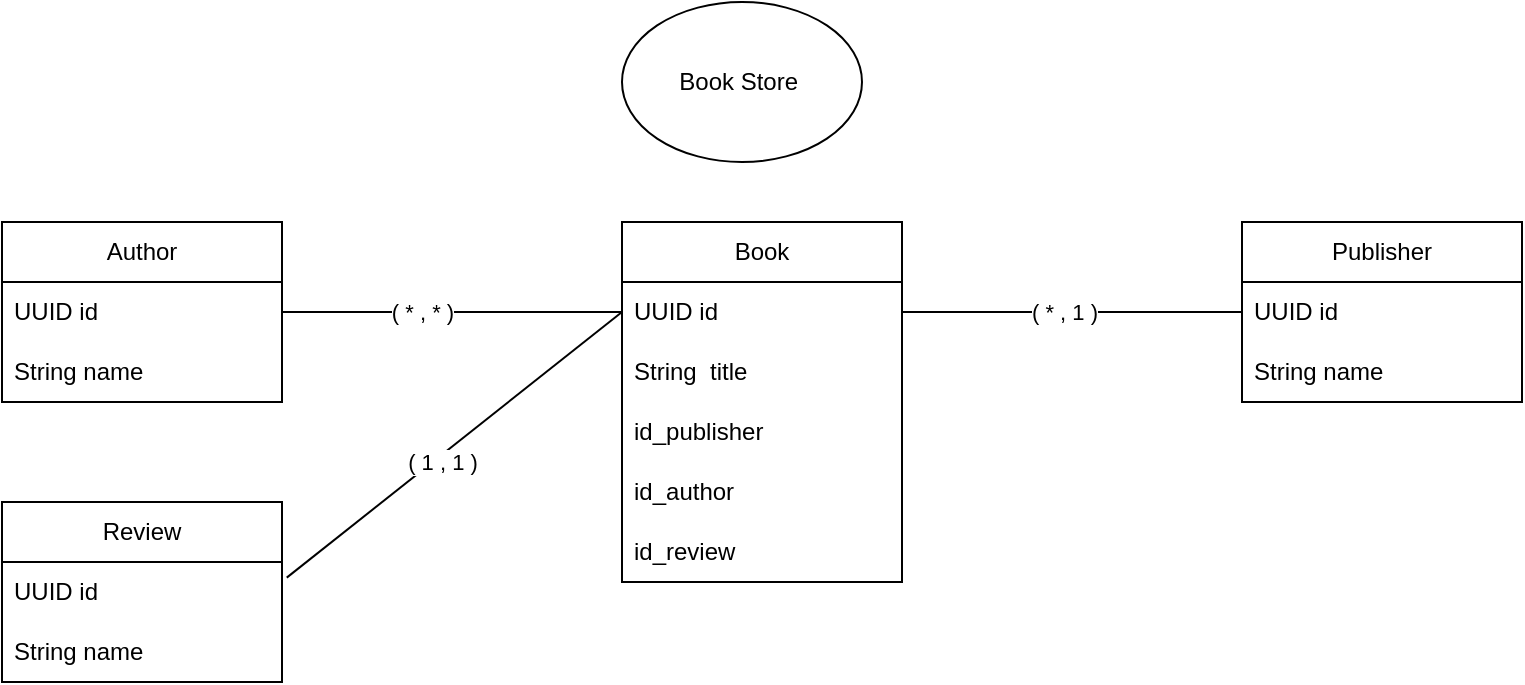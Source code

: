 <mxfile version="24.9.3">
  <diagram name="Página-1" id="-9ovMHTob8sK5AervKXM">
    <mxGraphModel dx="1050" dy="557" grid="1" gridSize="10" guides="1" tooltips="1" connect="1" arrows="1" fold="1" page="1" pageScale="1" pageWidth="827" pageHeight="1169" math="0" shadow="0">
      <root>
        <mxCell id="0" />
        <mxCell id="1" parent="0" />
        <mxCell id="1Q0eHJtChIHsPdvakhVl-1" value="Book Store&amp;nbsp;" style="ellipse;whiteSpace=wrap;html=1;" parent="1" vertex="1">
          <mxGeometry x="330" y="10" width="120" height="80" as="geometry" />
        </mxCell>
        <mxCell id="1Q0eHJtChIHsPdvakhVl-2" value="Book" style="swimlane;fontStyle=0;childLayout=stackLayout;horizontal=1;startSize=30;horizontalStack=0;resizeParent=1;resizeParentMax=0;resizeLast=0;collapsible=1;marginBottom=0;whiteSpace=wrap;html=1;" parent="1" vertex="1">
          <mxGeometry x="330" y="120" width="140" height="180" as="geometry" />
        </mxCell>
        <mxCell id="1Q0eHJtChIHsPdvakhVl-3" value="UUID id" style="text;strokeColor=none;fillColor=none;align=left;verticalAlign=middle;spacingLeft=4;spacingRight=4;overflow=hidden;points=[[0,0.5],[1,0.5]];portConstraint=eastwest;rotatable=0;whiteSpace=wrap;html=1;" parent="1Q0eHJtChIHsPdvakhVl-2" vertex="1">
          <mxGeometry y="30" width="140" height="30" as="geometry" />
        </mxCell>
        <mxCell id="1Q0eHJtChIHsPdvakhVl-4" value="String&amp;nbsp; title" style="text;strokeColor=none;fillColor=none;align=left;verticalAlign=middle;spacingLeft=4;spacingRight=4;overflow=hidden;points=[[0,0.5],[1,0.5]];portConstraint=eastwest;rotatable=0;whiteSpace=wrap;html=1;" parent="1Q0eHJtChIHsPdvakhVl-2" vertex="1">
          <mxGeometry y="60" width="140" height="30" as="geometry" />
        </mxCell>
        <mxCell id="1Q0eHJtChIHsPdvakhVl-5" value="id_publisher" style="text;strokeColor=none;fillColor=none;align=left;verticalAlign=middle;spacingLeft=4;spacingRight=4;overflow=hidden;points=[[0,0.5],[1,0.5]];portConstraint=eastwest;rotatable=0;whiteSpace=wrap;html=1;" parent="1Q0eHJtChIHsPdvakhVl-2" vertex="1">
          <mxGeometry y="90" width="140" height="30" as="geometry" />
        </mxCell>
        <mxCell id="1Q0eHJtChIHsPdvakhVl-18" value="id_author" style="text;strokeColor=none;fillColor=none;align=left;verticalAlign=middle;spacingLeft=4;spacingRight=4;overflow=hidden;points=[[0,0.5],[1,0.5]];portConstraint=eastwest;rotatable=0;whiteSpace=wrap;html=1;" parent="1Q0eHJtChIHsPdvakhVl-2" vertex="1">
          <mxGeometry y="120" width="140" height="30" as="geometry" />
        </mxCell>
        <mxCell id="1Q0eHJtChIHsPdvakhVl-19" value="id_review" style="text;strokeColor=none;fillColor=none;align=left;verticalAlign=middle;spacingLeft=4;spacingRight=4;overflow=hidden;points=[[0,0.5],[1,0.5]];portConstraint=eastwest;rotatable=0;whiteSpace=wrap;html=1;" parent="1Q0eHJtChIHsPdvakhVl-2" vertex="1">
          <mxGeometry y="150" width="140" height="30" as="geometry" />
        </mxCell>
        <mxCell id="1Q0eHJtChIHsPdvakhVl-6" value="Publisher" style="swimlane;fontStyle=0;childLayout=stackLayout;horizontal=1;startSize=30;horizontalStack=0;resizeParent=1;resizeParentMax=0;resizeLast=0;collapsible=1;marginBottom=0;whiteSpace=wrap;html=1;" parent="1" vertex="1">
          <mxGeometry x="640" y="120" width="140" height="90" as="geometry" />
        </mxCell>
        <mxCell id="1Q0eHJtChIHsPdvakhVl-7" value="UUID id" style="text;strokeColor=none;fillColor=none;align=left;verticalAlign=middle;spacingLeft=4;spacingRight=4;overflow=hidden;points=[[0,0.5],[1,0.5]];portConstraint=eastwest;rotatable=0;whiteSpace=wrap;html=1;" parent="1Q0eHJtChIHsPdvakhVl-6" vertex="1">
          <mxGeometry y="30" width="140" height="30" as="geometry" />
        </mxCell>
        <mxCell id="1Q0eHJtChIHsPdvakhVl-8" value="String name" style="text;strokeColor=none;fillColor=none;align=left;verticalAlign=middle;spacingLeft=4;spacingRight=4;overflow=hidden;points=[[0,0.5],[1,0.5]];portConstraint=eastwest;rotatable=0;whiteSpace=wrap;html=1;" parent="1Q0eHJtChIHsPdvakhVl-6" vertex="1">
          <mxGeometry y="60" width="140" height="30" as="geometry" />
        </mxCell>
        <mxCell id="1Q0eHJtChIHsPdvakhVl-10" value="Review" style="swimlane;fontStyle=0;childLayout=stackLayout;horizontal=1;startSize=30;horizontalStack=0;resizeParent=1;resizeParentMax=0;resizeLast=0;collapsible=1;marginBottom=0;whiteSpace=wrap;html=1;" parent="1" vertex="1">
          <mxGeometry x="20" y="260" width="140" height="90" as="geometry" />
        </mxCell>
        <mxCell id="1Q0eHJtChIHsPdvakhVl-11" value="UUID id" style="text;strokeColor=none;fillColor=none;align=left;verticalAlign=middle;spacingLeft=4;spacingRight=4;overflow=hidden;points=[[0,0.5],[1,0.5]];portConstraint=eastwest;rotatable=0;whiteSpace=wrap;html=1;" parent="1Q0eHJtChIHsPdvakhVl-10" vertex="1">
          <mxGeometry y="30" width="140" height="30" as="geometry" />
        </mxCell>
        <mxCell id="1Q0eHJtChIHsPdvakhVl-12" value="String name" style="text;strokeColor=none;fillColor=none;align=left;verticalAlign=middle;spacingLeft=4;spacingRight=4;overflow=hidden;points=[[0,0.5],[1,0.5]];portConstraint=eastwest;rotatable=0;whiteSpace=wrap;html=1;" parent="1Q0eHJtChIHsPdvakhVl-10" vertex="1">
          <mxGeometry y="60" width="140" height="30" as="geometry" />
        </mxCell>
        <mxCell id="1Q0eHJtChIHsPdvakhVl-14" value="Author" style="swimlane;fontStyle=0;childLayout=stackLayout;horizontal=1;startSize=30;horizontalStack=0;resizeParent=1;resizeParentMax=0;resizeLast=0;collapsible=1;marginBottom=0;whiteSpace=wrap;html=1;" parent="1" vertex="1">
          <mxGeometry x="20" y="120" width="140" height="90" as="geometry" />
        </mxCell>
        <mxCell id="1Q0eHJtChIHsPdvakhVl-15" value="UUID id" style="text;strokeColor=none;fillColor=none;align=left;verticalAlign=middle;spacingLeft=4;spacingRight=4;overflow=hidden;points=[[0,0.5],[1,0.5]];portConstraint=eastwest;rotatable=0;whiteSpace=wrap;html=1;" parent="1Q0eHJtChIHsPdvakhVl-14" vertex="1">
          <mxGeometry y="30" width="140" height="30" as="geometry" />
        </mxCell>
        <mxCell id="1Q0eHJtChIHsPdvakhVl-16" value="String name" style="text;strokeColor=none;fillColor=none;align=left;verticalAlign=middle;spacingLeft=4;spacingRight=4;overflow=hidden;points=[[0,0.5],[1,0.5]];portConstraint=eastwest;rotatable=0;whiteSpace=wrap;html=1;" parent="1Q0eHJtChIHsPdvakhVl-14" vertex="1">
          <mxGeometry y="60" width="140" height="30" as="geometry" />
        </mxCell>
        <mxCell id="1Q0eHJtChIHsPdvakhVl-20" value="" style="endArrow=none;html=1;rounded=0;exitX=1;exitY=0.5;exitDx=0;exitDy=0;entryX=0;entryY=0.5;entryDx=0;entryDy=0;" parent="1" source="1Q0eHJtChIHsPdvakhVl-15" target="1Q0eHJtChIHsPdvakhVl-3" edge="1">
          <mxGeometry width="50" height="50" relative="1" as="geometry">
            <mxPoint x="390" y="320" as="sourcePoint" />
            <mxPoint x="440" y="270" as="targetPoint" />
          </mxGeometry>
        </mxCell>
        <mxCell id="1Q0eHJtChIHsPdvakhVl-23" value="( * , * )" style="edgeLabel;html=1;align=center;verticalAlign=middle;resizable=0;points=[];" parent="1Q0eHJtChIHsPdvakhVl-20" vertex="1" connectable="0">
          <mxGeometry x="-0.73" y="-2" relative="1" as="geometry">
            <mxPoint x="47" y="-2" as="offset" />
          </mxGeometry>
        </mxCell>
        <mxCell id="1Q0eHJtChIHsPdvakhVl-25" value="" style="endArrow=none;html=1;rounded=0;entryX=1;entryY=0.5;entryDx=0;entryDy=0;exitX=0;exitY=0.5;exitDx=0;exitDy=0;" parent="1" source="1Q0eHJtChIHsPdvakhVl-7" target="1Q0eHJtChIHsPdvakhVl-3" edge="1">
          <mxGeometry width="50" height="50" relative="1" as="geometry">
            <mxPoint x="390" y="320" as="sourcePoint" />
            <mxPoint x="440" y="270" as="targetPoint" />
          </mxGeometry>
        </mxCell>
        <mxCell id="1Q0eHJtChIHsPdvakhVl-27" value="( * , 1 )" style="edgeLabel;html=1;align=center;verticalAlign=middle;resizable=0;points=[];" parent="1Q0eHJtChIHsPdvakhVl-25" vertex="1" connectable="0">
          <mxGeometry x="0.595" y="1" relative="1" as="geometry">
            <mxPoint x="46" y="-1" as="offset" />
          </mxGeometry>
        </mxCell>
        <mxCell id="1Q0eHJtChIHsPdvakhVl-28" value="" style="endArrow=none;html=1;rounded=0;entryX=0;entryY=0.5;entryDx=0;entryDy=0;exitX=1.017;exitY=0.26;exitDx=0;exitDy=0;exitPerimeter=0;" parent="1" source="1Q0eHJtChIHsPdvakhVl-11" target="1Q0eHJtChIHsPdvakhVl-3" edge="1">
          <mxGeometry width="50" height="50" relative="1" as="geometry">
            <mxPoint x="390" y="320" as="sourcePoint" />
            <mxPoint x="440" y="270" as="targetPoint" />
          </mxGeometry>
        </mxCell>
        <mxCell id="1Q0eHJtChIHsPdvakhVl-30" value="( 1 , 1 )" style="edgeLabel;html=1;align=center;verticalAlign=middle;resizable=0;points=[];" parent="1Q0eHJtChIHsPdvakhVl-28" vertex="1" connectable="0">
          <mxGeometry x="-0.664" y="1" relative="1" as="geometry">
            <mxPoint x="50" y="-35" as="offset" />
          </mxGeometry>
        </mxCell>
      </root>
    </mxGraphModel>
  </diagram>
</mxfile>
